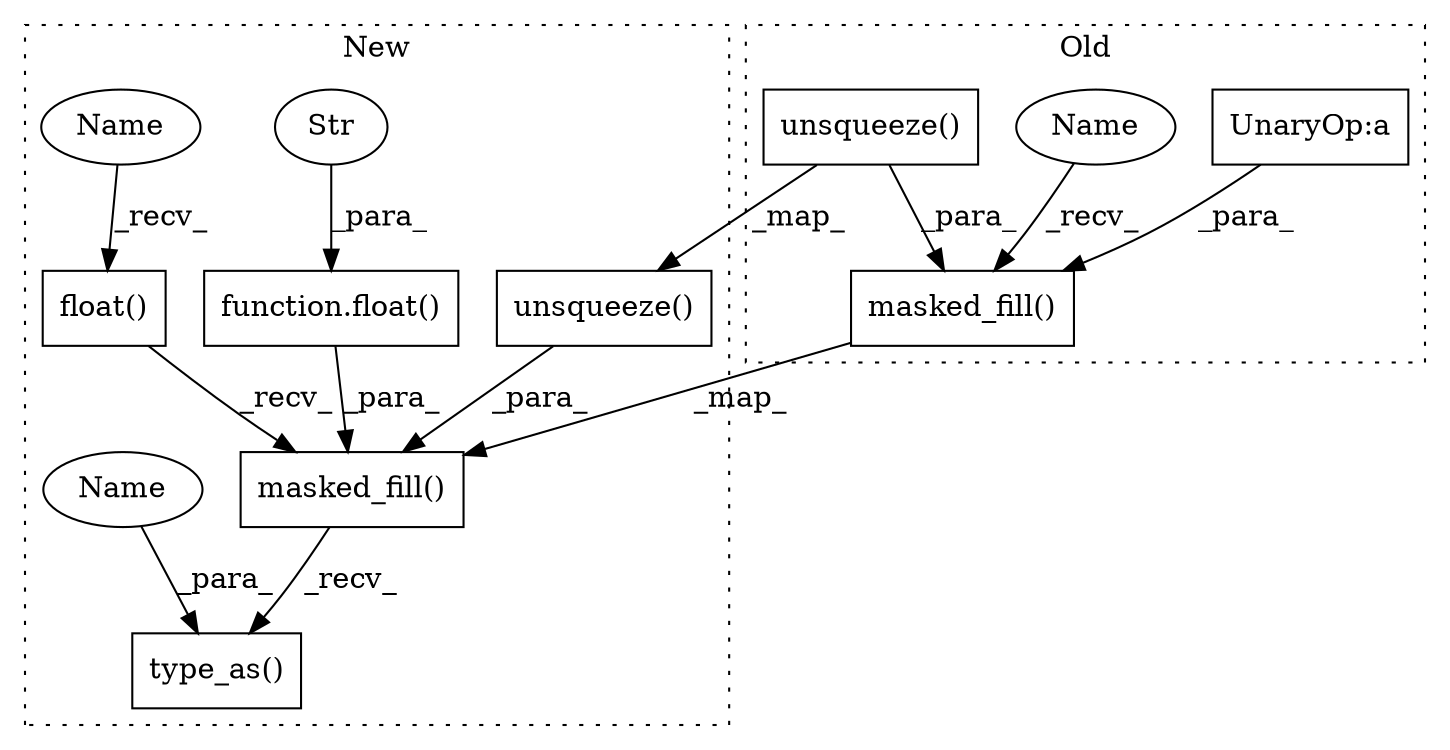 digraph G {
subgraph cluster0 {
1 [label="masked_fill()" a="75" s="5081,5192" l="42,15" shape="box"];
3 [label="unsqueeze()" a="75" s="5123,5164" l="40,1" shape="box"];
5 [label="UnaryOp:a" a="61" s="5183" l="9" shape="box"];
10 [label="Name" a="87" s="5081" l="12" shape="ellipse"];
label = "Old";
style="dotted";
}
subgraph cluster1 {
2 [label="masked_fill()" a="75" s="5100,5223" l="50,15" shape="box"];
4 [label="unsqueeze()" a="75" s="5150,5191" l="40,1" shape="box"];
6 [label="type_as()" a="75" s="5100,5259" l="147,1" shape="box"];
7 [label="function.float()" a="75" s="5210,5222" l="6,1" shape="box"];
8 [label="Str" a="66" s="5216" l="6" shape="ellipse"];
9 [label="float()" a="75" s="5100" l="20" shape="box"];
11 [label="Name" a="87" s="5100" l="12" shape="ellipse"];
12 [label="Name" a="87" s="5247" l="12" shape="ellipse"];
label = "New";
style="dotted";
}
1 -> 2 [label="_map_"];
2 -> 6 [label="_recv_"];
3 -> 4 [label="_map_"];
3 -> 1 [label="_para_"];
4 -> 2 [label="_para_"];
5 -> 1 [label="_para_"];
7 -> 2 [label="_para_"];
8 -> 7 [label="_para_"];
9 -> 2 [label="_recv_"];
10 -> 1 [label="_recv_"];
11 -> 9 [label="_recv_"];
12 -> 6 [label="_para_"];
}
